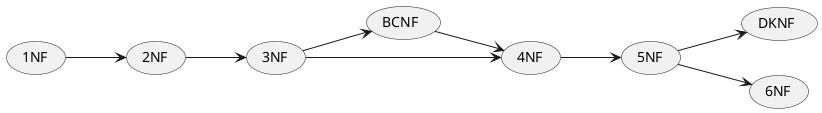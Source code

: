 @startuml
left to right direction
usecase 1NF
usecase 2NF
usecase 3NF
usecase BCNF
usecase 4NF
usecase 5NF
usecase DKNF
usecase 6NF

1NF --> 2NF
2NF --> 3NF
3NF --> 4NF
4NF --> 5NF
5NF --> 6NF
3NF --> BCNF
BCNF --> 4NF
5NF --> DKNF





@enduml